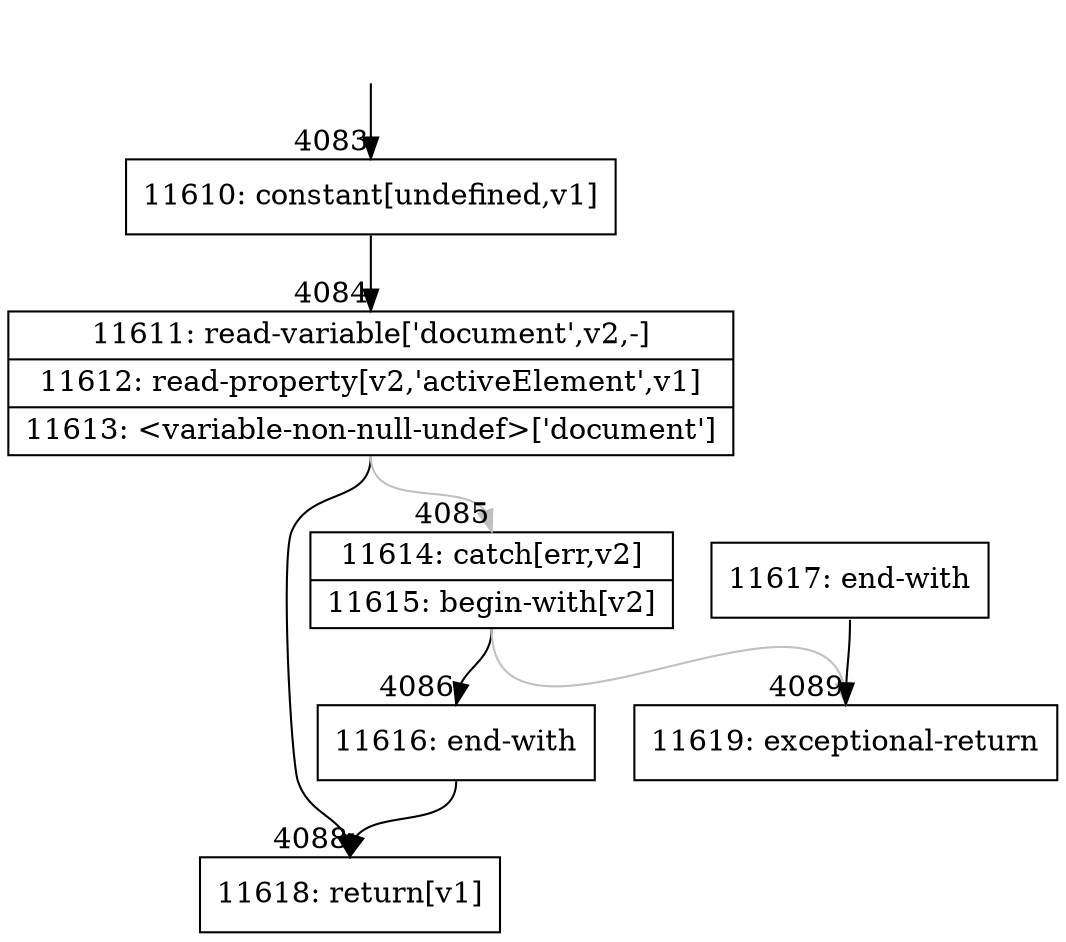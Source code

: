 digraph {
rankdir="TD"
BB_entry275[shape=none,label=""];
BB_entry275 -> BB4083 [tailport=s, headport=n, headlabel="    4083"]
BB4083 [shape=record label="{11610: constant[undefined,v1]}" ] 
BB4083 -> BB4084 [tailport=s, headport=n, headlabel="      4084"]
BB4084 [shape=record label="{11611: read-variable['document',v2,-]|11612: read-property[v2,'activeElement',v1]|11613: \<variable-non-null-undef\>['document']}" ] 
BB4084 -> BB4088 [tailport=s, headport=n, headlabel="      4088"]
BB4084 -> BB4085 [tailport=s, headport=n, color=gray, headlabel="      4085"]
BB4085 [shape=record label="{11614: catch[err,v2]|11615: begin-with[v2]}" ] 
BB4085 -> BB4086 [tailport=s, headport=n, headlabel="      4086"]
BB4085 -> BB4089 [tailport=s, headport=n, color=gray, headlabel="      4089"]
BB4086 [shape=record label="{11616: end-with}" ] 
BB4086 -> BB4088 [tailport=s, headport=n]
BB4087 [shape=record label="{11617: end-with}" ] 
BB4087 -> BB4089 [tailport=s, headport=n]
BB4088 [shape=record label="{11618: return[v1]}" ] 
BB4089 [shape=record label="{11619: exceptional-return}" ] 
}
